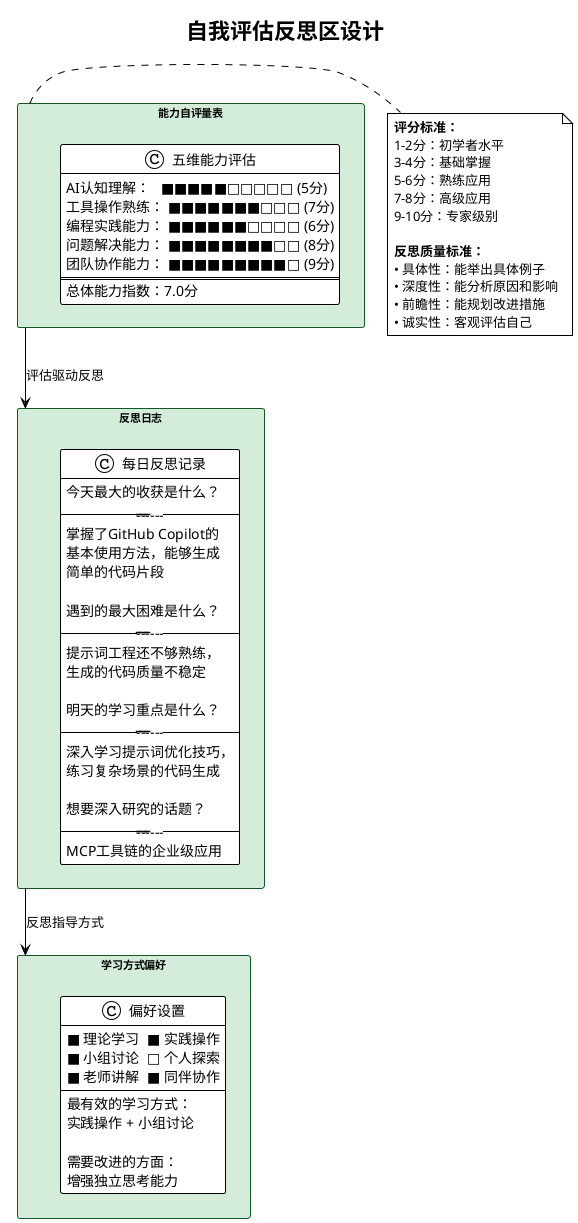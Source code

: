 @startuml Self_Assessment_Reflection_Area
!theme plain
skinparam backgroundColor #ffffff
skinparam rectangle {
    BackgroundColor #d4edda
    BorderColor #155724
    FontSize 11
}

title 自我评估反思区设计

rectangle "能力自评量表" as assessment {
    class "五维能力评估" as abilities {
        AI认知理解：   ■■■■■□□□□□ (5分)
        工具操作熟练： ■■■■■■■□□□ (7分)
        编程实践能力： ■■■■■■□□□□ (6分)
        问题解决能力： ■■■■■■■■□□ (8分)
        团队协作能力： ■■■■■■■■■□ (9分)
        ==
        总体能力指数：7.0分
    }
}

rectangle "反思日志" as journal {
    class "每日反思记录" as daily {
        今天最大的收获是什么？
        ----------------------
        掌握了GitHub Copilot的
        基本使用方法，能够生成
        简单的代码片段
        
        遇到的最大困难是什么？
        ----------------------
        提示词工程还不够熟练，
        生成的代码质量不稳定
        
        明天的学习重点是什么？
        ----------------------
        深入学习提示词优化技巧，
        练习复杂场景的代码生成
        
        想要深入研究的话题？
        ----------------------
        MCP工具链的企业级应用
    }
}

rectangle "学习方式偏好" as preferences {
    class "偏好设置" as style {
        ■ 理论学习  ■ 实践操作
        ■ 小组讨论  □ 个人探索
        ■ 老师讲解  ■ 同伴协作
        --
        最有效的学习方式：
        实践操作 + 小组讨论
        
        需要改进的方面：
        增强独立思考能力
    }
}

assessment -down-> journal : "评估驱动反思"
journal -down-> preferences : "反思指导方式"

note right of assessment
    <b>评分标准：</b>
    1-2分：初学者水平
    3-4分：基础掌握
    5-6分：熟练应用  
    7-8分：高级应用
    9-10分：专家级别
    
    <b>反思质量标准：</b>
    • 具体性：能举出具体例子
    • 深度性：能分析原因和影响
    • 前瞻性：能规划改进措施
    • 诚实性：客观评估自己
end note

@enduml
